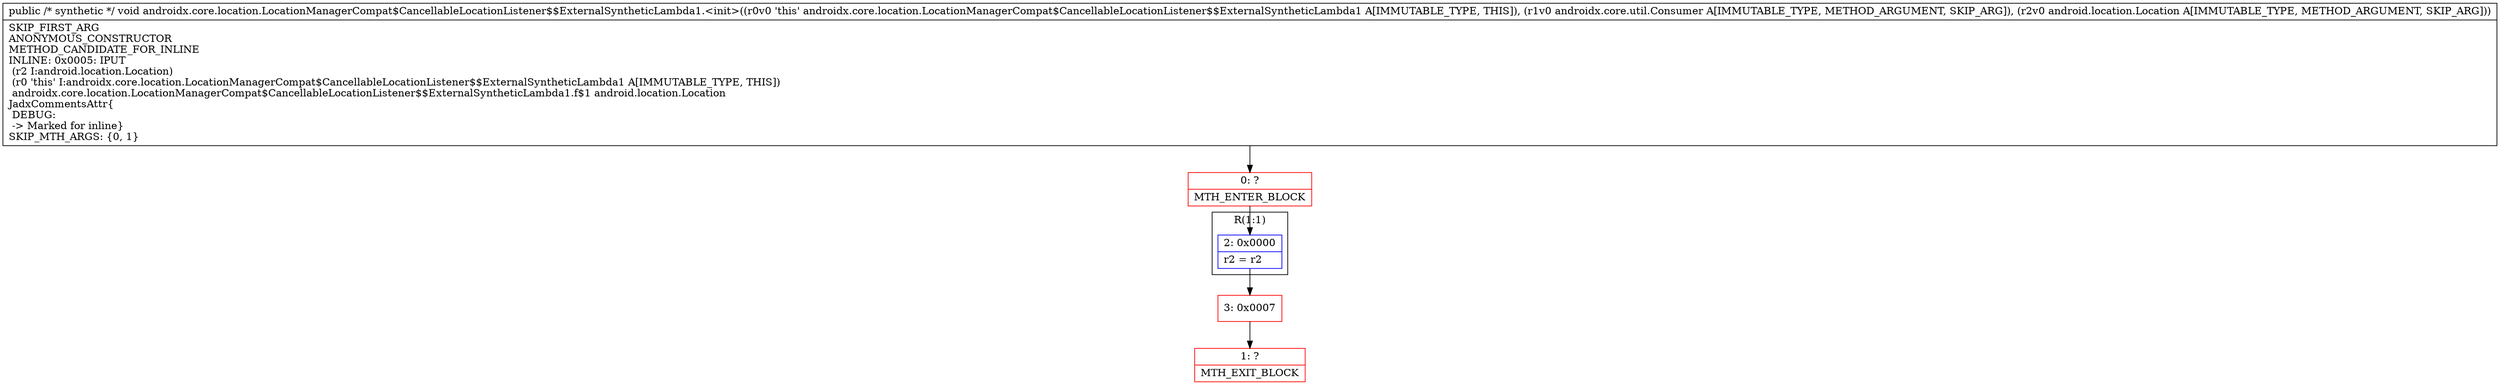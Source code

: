 digraph "CFG forandroidx.core.location.LocationManagerCompat$CancellableLocationListener$$ExternalSyntheticLambda1.\<init\>(Landroidx\/core\/util\/Consumer;Landroid\/location\/Location;)V" {
subgraph cluster_Region_1810387893 {
label = "R(1:1)";
node [shape=record,color=blue];
Node_2 [shape=record,label="{2\:\ 0x0000|r2 = r2\l}"];
}
Node_0 [shape=record,color=red,label="{0\:\ ?|MTH_ENTER_BLOCK\l}"];
Node_3 [shape=record,color=red,label="{3\:\ 0x0007}"];
Node_1 [shape=record,color=red,label="{1\:\ ?|MTH_EXIT_BLOCK\l}"];
MethodNode[shape=record,label="{public \/* synthetic *\/ void androidx.core.location.LocationManagerCompat$CancellableLocationListener$$ExternalSyntheticLambda1.\<init\>((r0v0 'this' androidx.core.location.LocationManagerCompat$CancellableLocationListener$$ExternalSyntheticLambda1 A[IMMUTABLE_TYPE, THIS]), (r1v0 androidx.core.util.Consumer A[IMMUTABLE_TYPE, METHOD_ARGUMENT, SKIP_ARG]), (r2v0 android.location.Location A[IMMUTABLE_TYPE, METHOD_ARGUMENT, SKIP_ARG]))  | SKIP_FIRST_ARG\lANONYMOUS_CONSTRUCTOR\lMETHOD_CANDIDATE_FOR_INLINE\lINLINE: 0x0005: IPUT  \l  (r2 I:android.location.Location)\l  (r0 'this' I:androidx.core.location.LocationManagerCompat$CancellableLocationListener$$ExternalSyntheticLambda1 A[IMMUTABLE_TYPE, THIS])\l androidx.core.location.LocationManagerCompat$CancellableLocationListener$$ExternalSyntheticLambda1.f$1 android.location.Location\lJadxCommentsAttr\{\l DEBUG: \l \-\> Marked for inline\}\lSKIP_MTH_ARGS: \{0, 1\}\l}"];
MethodNode -> Node_0;Node_2 -> Node_3;
Node_0 -> Node_2;
Node_3 -> Node_1;
}

